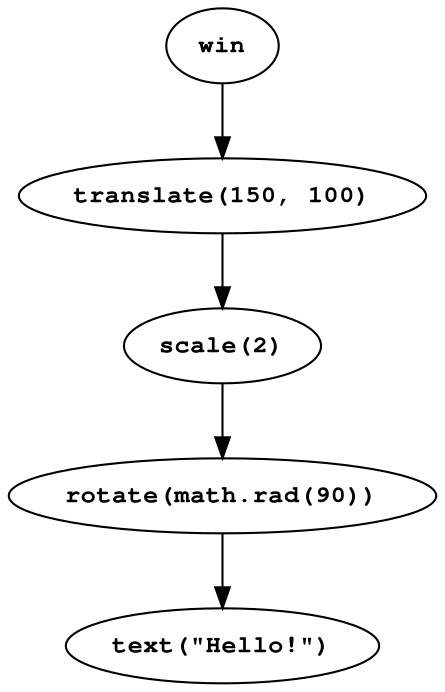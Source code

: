digraph {
    node [fontname="Courier bold", fontsize="12"];
    win [label="win"]
    translate [label="translate(150, 100)"]
    scale [label="scale(2)"]
    rot [label="rotate(math.rad(90))"]
    text [label="text(\"Hello!\")"]
    win -> translate -> scale -> rot -> text
}
